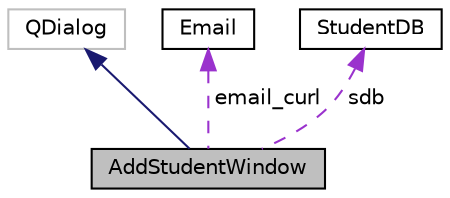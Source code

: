 digraph "AddStudentWindow"
{
  edge [fontname="Helvetica",fontsize="10",labelfontname="Helvetica",labelfontsize="10"];
  node [fontname="Helvetica",fontsize="10",shape=record];
  Node1 [label="AddStudentWindow",height=0.2,width=0.4,color="black", fillcolor="grey75", style="filled", fontcolor="black"];
  Node2 -> Node1 [dir="back",color="midnightblue",fontsize="10",style="solid",fontname="Helvetica"];
  Node2 [label="QDialog",height=0.2,width=0.4,color="grey75", fillcolor="white", style="filled"];
  Node3 -> Node1 [dir="back",color="darkorchid3",fontsize="10",style="dashed",label=" email_curl" ,fontname="Helvetica"];
  Node3 [label="Email",height=0.2,width=0.4,color="black", fillcolor="white", style="filled",URL="$class_email.html",tooltip="A Class for managing email types and template using SendGrid. "];
  Node4 -> Node1 [dir="back",color="darkorchid3",fontsize="10",style="dashed",label=" sdb" ,fontname="Helvetica"];
  Node4 [label="StudentDB",height=0.2,width=0.4,color="black", fillcolor="white", style="filled",URL="$class_student_d_b.html"];
}

